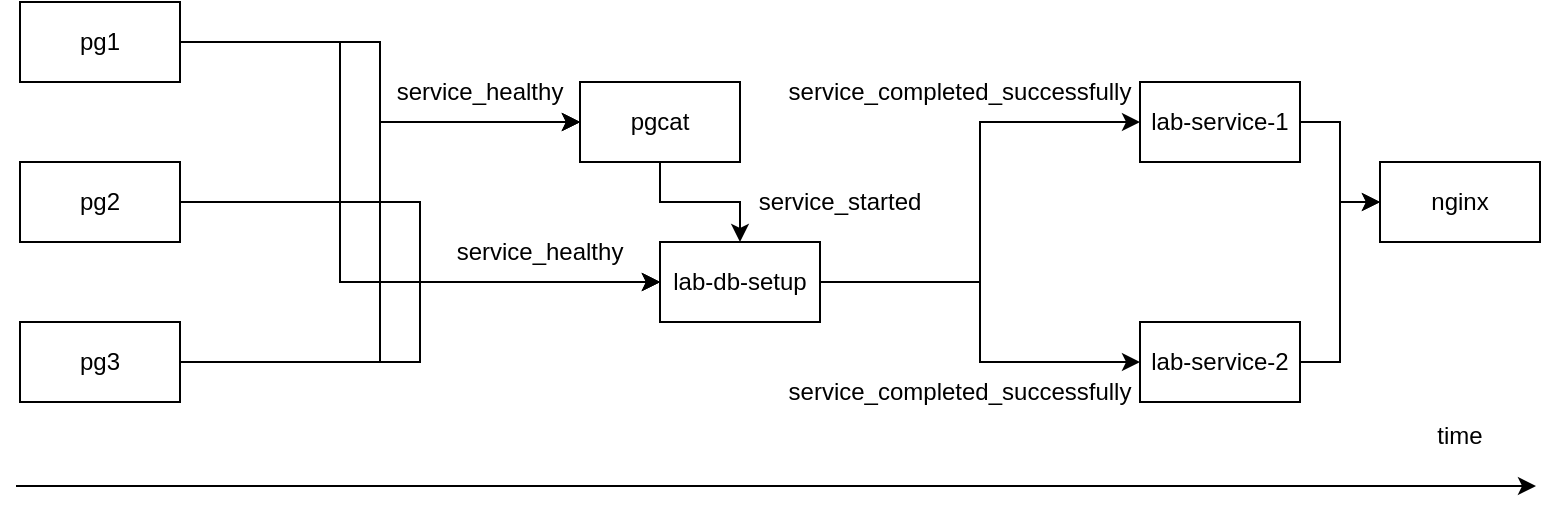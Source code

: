 <mxfile version="25.0.3">
  <diagram name="Page-1" id="Hz0QBaicGsHGaJ9bGWde">
    <mxGraphModel dx="893" dy="988" grid="1" gridSize="10" guides="1" tooltips="1" connect="1" arrows="1" fold="1" page="1" pageScale="1" pageWidth="850" pageHeight="1100" math="0" shadow="0">
      <root>
        <mxCell id="0" />
        <mxCell id="1" parent="0" />
        <mxCell id="rnc0SFduD-tNQZinWN4--11" style="edgeStyle=orthogonalEdgeStyle;rounded=0;orthogonalLoop=1;jettySize=auto;html=1;entryX=0;entryY=0.5;entryDx=0;entryDy=0;" edge="1" parent="1" source="rnc0SFduD-tNQZinWN4--1" target="rnc0SFduD-tNQZinWN4--4">
          <mxGeometry relative="1" as="geometry" />
        </mxCell>
        <mxCell id="rnc0SFduD-tNQZinWN4--15" style="edgeStyle=orthogonalEdgeStyle;rounded=0;orthogonalLoop=1;jettySize=auto;html=1;entryX=0;entryY=0.5;entryDx=0;entryDy=0;" edge="1" parent="1" source="rnc0SFduD-tNQZinWN4--1" target="rnc0SFduD-tNQZinWN4--6">
          <mxGeometry relative="1" as="geometry">
            <Array as="points">
              <mxPoint x="202" y="140" />
              <mxPoint x="202" y="260" />
            </Array>
          </mxGeometry>
        </mxCell>
        <mxCell id="rnc0SFduD-tNQZinWN4--1" value="pg1" style="rounded=0;whiteSpace=wrap;html=1;" vertex="1" parent="1">
          <mxGeometry x="42" y="120" width="80" height="40" as="geometry" />
        </mxCell>
        <mxCell id="rnc0SFduD-tNQZinWN4--12" style="edgeStyle=orthogonalEdgeStyle;rounded=0;orthogonalLoop=1;jettySize=auto;html=1;entryX=0;entryY=0.5;entryDx=0;entryDy=0;" edge="1" parent="1" source="rnc0SFduD-tNQZinWN4--2" target="rnc0SFduD-tNQZinWN4--4">
          <mxGeometry relative="1" as="geometry" />
        </mxCell>
        <mxCell id="rnc0SFduD-tNQZinWN4--16" style="edgeStyle=orthogonalEdgeStyle;rounded=0;orthogonalLoop=1;jettySize=auto;html=1;entryX=0;entryY=0.5;entryDx=0;entryDy=0;" edge="1" parent="1" source="rnc0SFduD-tNQZinWN4--2" target="rnc0SFduD-tNQZinWN4--6">
          <mxGeometry relative="1" as="geometry" />
        </mxCell>
        <mxCell id="rnc0SFduD-tNQZinWN4--2" value="pg2" style="rounded=0;whiteSpace=wrap;html=1;" vertex="1" parent="1">
          <mxGeometry x="42" y="200" width="80" height="40" as="geometry" />
        </mxCell>
        <mxCell id="rnc0SFduD-tNQZinWN4--13" style="edgeStyle=orthogonalEdgeStyle;rounded=0;orthogonalLoop=1;jettySize=auto;html=1;entryX=0;entryY=0.5;entryDx=0;entryDy=0;" edge="1" parent="1" source="rnc0SFduD-tNQZinWN4--3" target="rnc0SFduD-tNQZinWN4--4">
          <mxGeometry relative="1" as="geometry" />
        </mxCell>
        <mxCell id="rnc0SFduD-tNQZinWN4--17" style="edgeStyle=orthogonalEdgeStyle;rounded=0;orthogonalLoop=1;jettySize=auto;html=1;entryX=0;entryY=0.5;entryDx=0;entryDy=0;" edge="1" parent="1" source="rnc0SFduD-tNQZinWN4--3" target="rnc0SFduD-tNQZinWN4--6">
          <mxGeometry relative="1" as="geometry">
            <Array as="points">
              <mxPoint x="242" y="300" />
              <mxPoint x="242" y="260" />
            </Array>
          </mxGeometry>
        </mxCell>
        <mxCell id="rnc0SFduD-tNQZinWN4--3" value="pg3" style="rounded=0;whiteSpace=wrap;html=1;" vertex="1" parent="1">
          <mxGeometry x="42" y="280" width="80" height="40" as="geometry" />
        </mxCell>
        <mxCell id="rnc0SFduD-tNQZinWN4--18" style="edgeStyle=orthogonalEdgeStyle;rounded=0;orthogonalLoop=1;jettySize=auto;html=1;entryX=0.5;entryY=0;entryDx=0;entryDy=0;" edge="1" parent="1" source="rnc0SFduD-tNQZinWN4--4" target="rnc0SFduD-tNQZinWN4--6">
          <mxGeometry relative="1" as="geometry" />
        </mxCell>
        <mxCell id="rnc0SFduD-tNQZinWN4--4" value="pgcat" style="rounded=0;whiteSpace=wrap;html=1;" vertex="1" parent="1">
          <mxGeometry x="322" y="160" width="80" height="40" as="geometry" />
        </mxCell>
        <mxCell id="rnc0SFduD-tNQZinWN4--21" style="edgeStyle=orthogonalEdgeStyle;rounded=0;orthogonalLoop=1;jettySize=auto;html=1;entryX=0;entryY=0.5;entryDx=0;entryDy=0;" edge="1" parent="1" source="rnc0SFduD-tNQZinWN4--6" target="rnc0SFduD-tNQZinWN4--8">
          <mxGeometry relative="1" as="geometry" />
        </mxCell>
        <mxCell id="rnc0SFduD-tNQZinWN4--22" style="edgeStyle=orthogonalEdgeStyle;rounded=0;orthogonalLoop=1;jettySize=auto;html=1;entryX=0;entryY=0.5;entryDx=0;entryDy=0;" edge="1" parent="1" source="rnc0SFduD-tNQZinWN4--6" target="rnc0SFduD-tNQZinWN4--9">
          <mxGeometry relative="1" as="geometry" />
        </mxCell>
        <mxCell id="rnc0SFduD-tNQZinWN4--6" value="lab-db-setup" style="rounded=0;whiteSpace=wrap;html=1;" vertex="1" parent="1">
          <mxGeometry x="362" y="240" width="80" height="40" as="geometry" />
        </mxCell>
        <mxCell id="rnc0SFduD-tNQZinWN4--24" style="edgeStyle=orthogonalEdgeStyle;rounded=0;orthogonalLoop=1;jettySize=auto;html=1;entryX=0;entryY=0.5;entryDx=0;entryDy=0;" edge="1" parent="1" source="rnc0SFduD-tNQZinWN4--8" target="rnc0SFduD-tNQZinWN4--10">
          <mxGeometry relative="1" as="geometry" />
        </mxCell>
        <mxCell id="rnc0SFduD-tNQZinWN4--8" value="lab-service-1" style="rounded=0;whiteSpace=wrap;html=1;" vertex="1" parent="1">
          <mxGeometry x="602" y="160" width="80" height="40" as="geometry" />
        </mxCell>
        <mxCell id="rnc0SFduD-tNQZinWN4--25" style="edgeStyle=orthogonalEdgeStyle;rounded=0;orthogonalLoop=1;jettySize=auto;html=1;entryX=0;entryY=0.5;entryDx=0;entryDy=0;" edge="1" parent="1" source="rnc0SFduD-tNQZinWN4--9" target="rnc0SFduD-tNQZinWN4--10">
          <mxGeometry relative="1" as="geometry" />
        </mxCell>
        <mxCell id="rnc0SFduD-tNQZinWN4--9" value="lab-service-2" style="rounded=0;whiteSpace=wrap;html=1;" vertex="1" parent="1">
          <mxGeometry x="602" y="280" width="80" height="40" as="geometry" />
        </mxCell>
        <mxCell id="rnc0SFduD-tNQZinWN4--10" value="nginx" style="rounded=0;whiteSpace=wrap;html=1;" vertex="1" parent="1">
          <mxGeometry x="722" y="200" width="80" height="40" as="geometry" />
        </mxCell>
        <mxCell id="rnc0SFduD-tNQZinWN4--14" value="service_healthy" style="text;html=1;align=center;verticalAlign=middle;whiteSpace=wrap;rounded=0;" vertex="1" parent="1">
          <mxGeometry x="242" y="150" width="60" height="30" as="geometry" />
        </mxCell>
        <mxCell id="rnc0SFduD-tNQZinWN4--19" value="service_healthy" style="text;html=1;align=center;verticalAlign=middle;whiteSpace=wrap;rounded=0;" vertex="1" parent="1">
          <mxGeometry x="272" y="230" width="60" height="30" as="geometry" />
        </mxCell>
        <mxCell id="rnc0SFduD-tNQZinWN4--20" value="service_started" style="text;html=1;align=center;verticalAlign=middle;whiteSpace=wrap;rounded=0;" vertex="1" parent="1">
          <mxGeometry x="422" y="205" width="60" height="30" as="geometry" />
        </mxCell>
        <mxCell id="rnc0SFduD-tNQZinWN4--23" value="service_completed_successfully" style="text;html=1;align=center;verticalAlign=middle;whiteSpace=wrap;rounded=0;" vertex="1" parent="1">
          <mxGeometry x="482" y="150" width="60" height="30" as="geometry" />
        </mxCell>
        <mxCell id="rnc0SFduD-tNQZinWN4--26" value="service_completed_successfully" style="text;html=1;align=center;verticalAlign=middle;whiteSpace=wrap;rounded=0;" vertex="1" parent="1">
          <mxGeometry x="482" y="300" width="60" height="30" as="geometry" />
        </mxCell>
        <mxCell id="rnc0SFduD-tNQZinWN4--27" value="" style="endArrow=classic;html=1;rounded=0;" edge="1" parent="1">
          <mxGeometry width="50" height="50" relative="1" as="geometry">
            <mxPoint x="40" y="362" as="sourcePoint" />
            <mxPoint x="800" y="362" as="targetPoint" />
          </mxGeometry>
        </mxCell>
        <mxCell id="rnc0SFduD-tNQZinWN4--28" value="time" style="text;html=1;align=center;verticalAlign=middle;whiteSpace=wrap;rounded=0;" vertex="1" parent="1">
          <mxGeometry x="732" y="322" width="60" height="30" as="geometry" />
        </mxCell>
      </root>
    </mxGraphModel>
  </diagram>
</mxfile>
